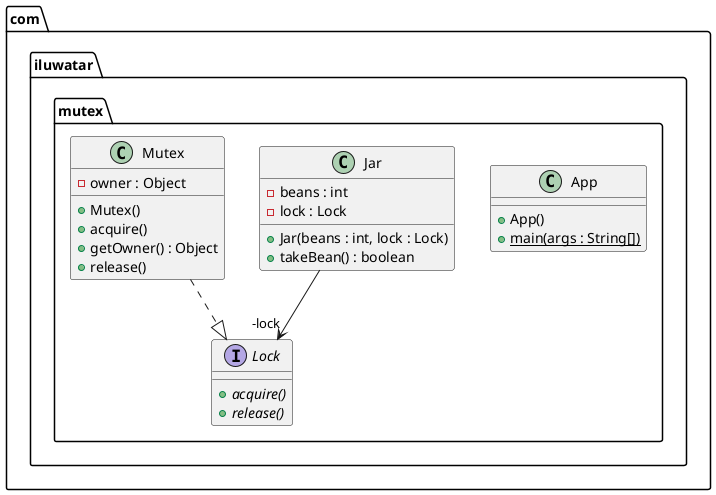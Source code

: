 @startuml
package com.iluwatar.mutex {
  class App {
    + App()
    + main(args : String[]) {static}
  }
  class Jar {
    - beans : int
    - lock : Lock
    + Jar(beans : int, lock : Lock)
    + takeBean() : boolean
  }
  interface Lock {
    + acquire() {abstract}
    + release() {abstract}
  }
  class Mutex {
    - owner : Object
    + Mutex()
    + acquire()
    + getOwner() : Object
    + release()
  }
}
Jar -->  "-lock" Lock
Mutex ..|> Lock 
@enduml